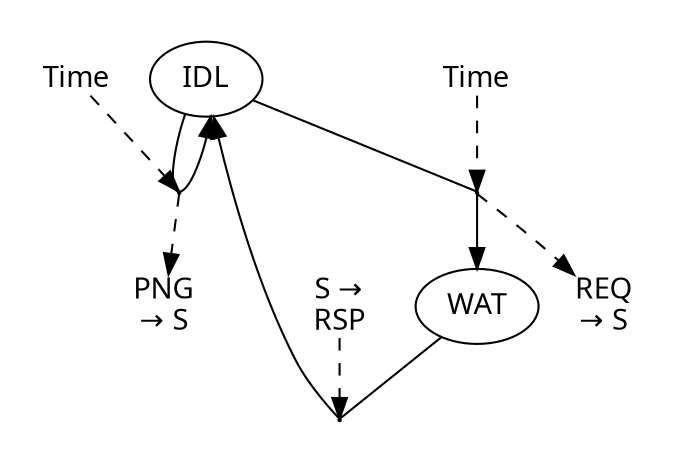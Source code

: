digraph {
color=white;
graph [ fontname="sans-serif" ];
node [ fontname="sans-serif" ];
edge [ fontname="sans-serif" ];
A_0_false [ label="IDL", shape=ellipse ];
subgraph cluster_0 {
T_0_18446744073709551615 [ shape=point, height=0.015, width=0.015 ];
A_0_false -> T_0_18446744073709551615 [ arrowhead=none, direction=forward ];
T_0_18446744073709551615 -> A_0_false;
D_0_18446744073709551615_255 [ label="Time", shape=plain ];
D_0_18446744073709551615_255 -> T_0_18446744073709551615 [ arrowhead=normal, direction=forward, style=dashed ];
S_0_18446744073709551615_1 [ label="PNG\n&#8594; S", shape=plain ];
T_0_18446744073709551615 -> S_0_18446744073709551615_1 [ arrowhead=normal, direction=forward, style=dashed ];
}
A_1_false [ label="WAT", shape=ellipse ];
subgraph cluster_1 {
T_1_18446744073709551615 [ shape=point, height=0.015, width=0.015 ];
A_0_false -> T_1_18446744073709551615 [ arrowhead=none, direction=forward ];
T_1_18446744073709551615 -> A_1_false;
D_1_18446744073709551615_255 [ label="Time", shape=plain ];
D_1_18446744073709551615_255 -> T_1_18446744073709551615 [ arrowhead=normal, direction=forward, style=dashed ];
S_1_18446744073709551615_0 [ label="REQ\n&#8594; S", shape=plain ];
T_1_18446744073709551615 -> S_1_18446744073709551615_0 [ arrowhead=normal, direction=forward, style=dashed ];
}
subgraph cluster_2 {
T_2_18446744073709551615 [ shape=point, height=0.015, width=0.015 ];
A_1_false -> T_2_18446744073709551615 [ arrowhead=none, direction=forward ];
T_2_18446744073709551615 -> A_0_false;
D_2_18446744073709551615_2 [ label="S &#8594;\nRSP", shape=plain ];
D_2_18446744073709551615_2 -> T_2_18446744073709551615 [ arrowhead=normal, direction=forward, style=dashed ];
}
}
